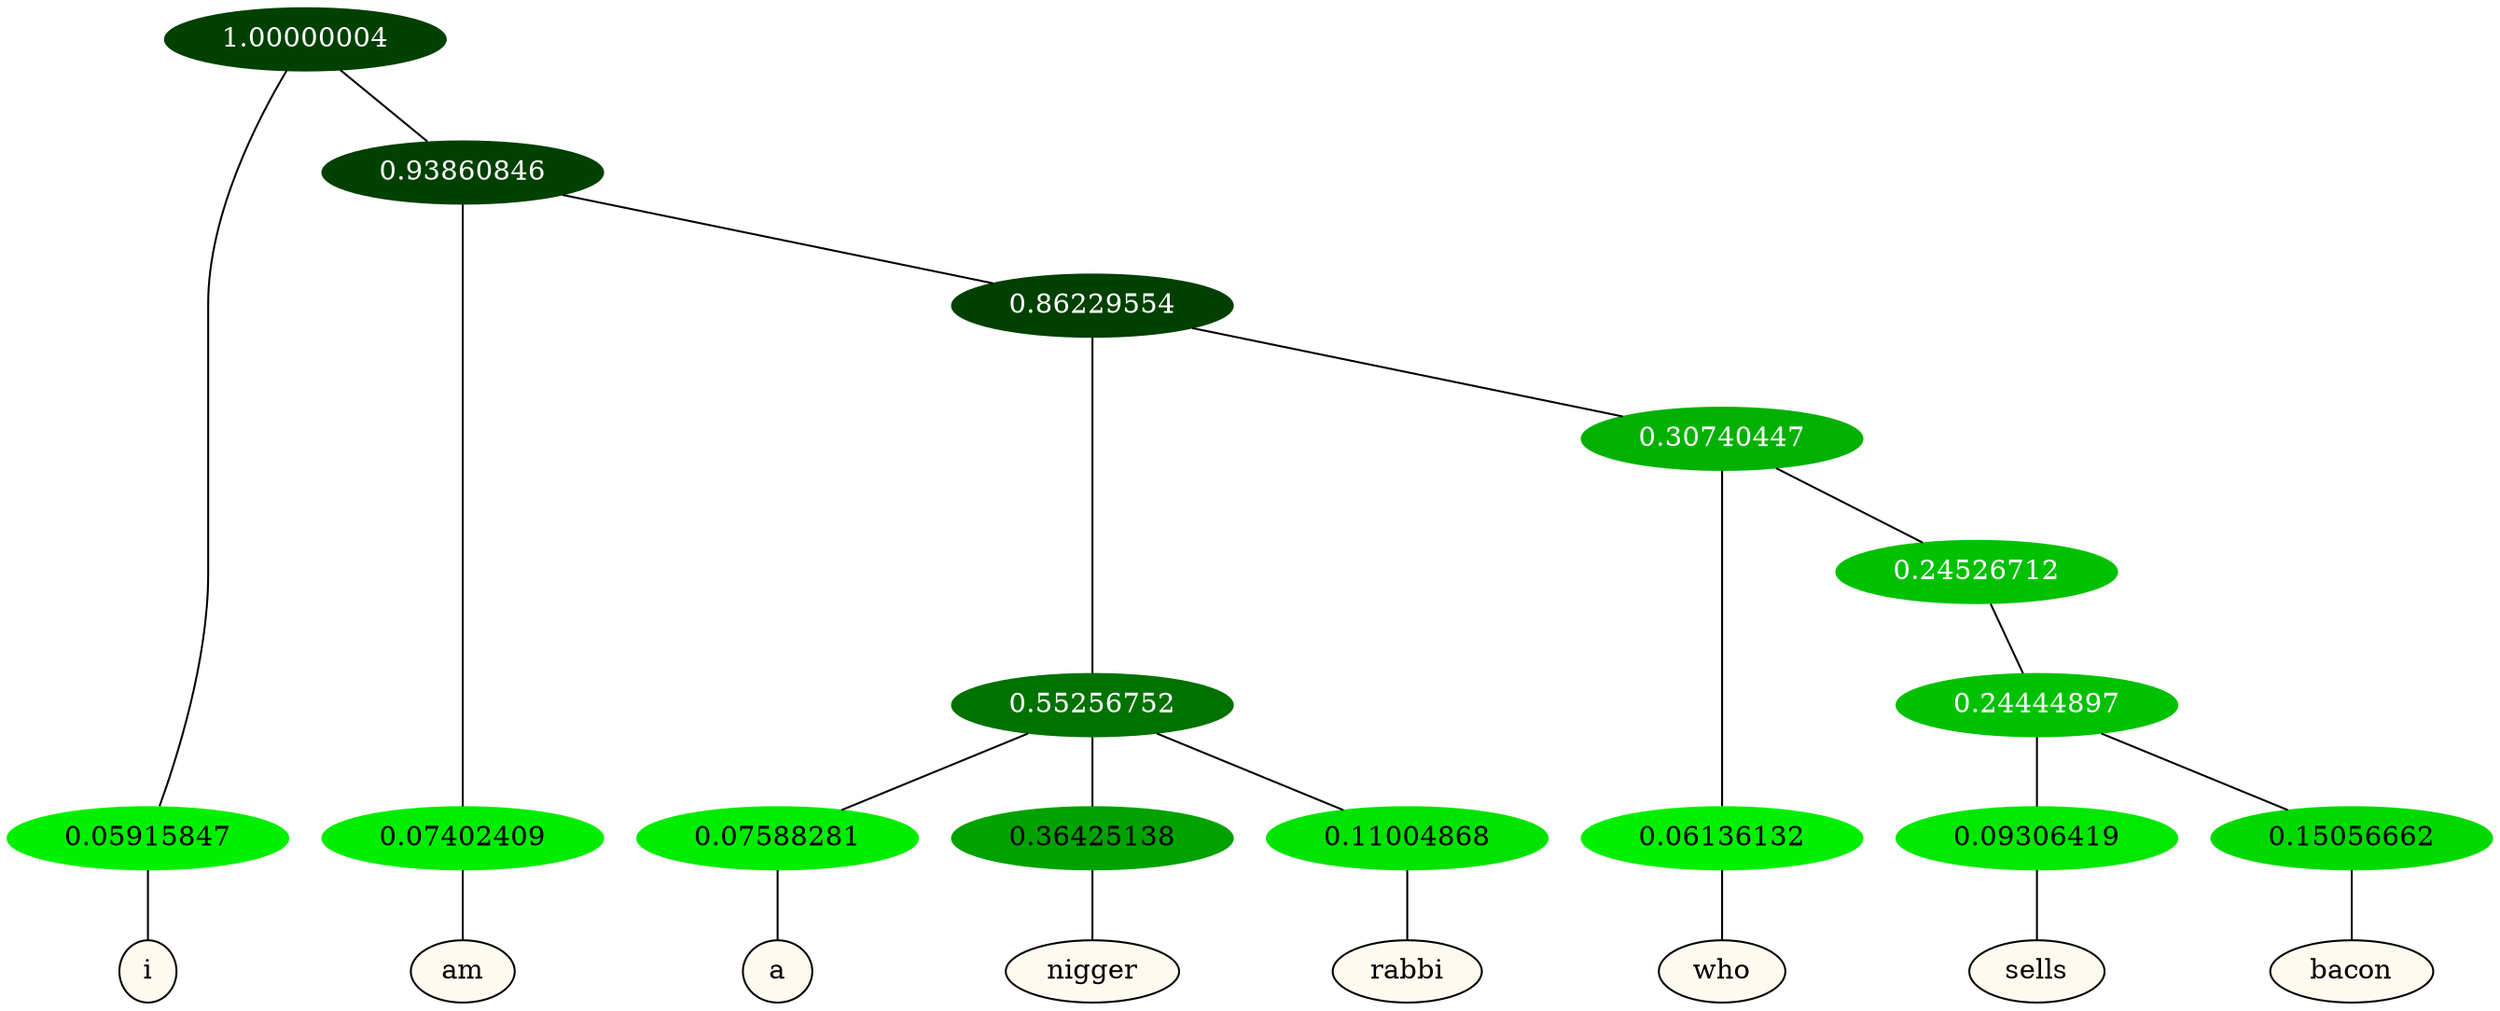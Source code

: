 graph {
	node [format=png height=0.15 nodesep=0.001 ordering=out overlap=prism overlap_scaling=0.01 ranksep=0.001 ratio=0.2 style=filled width=0.15]
	{
		rank=same
		a_w_1 [label=i color=black fillcolor=floralwhite style="filled,solid"]
		a_w_3 [label=am color=black fillcolor=floralwhite style="filled,solid"]
		a_w_7 [label=a color=black fillcolor=floralwhite style="filled,solid"]
		a_w_8 [label=nigger color=black fillcolor=floralwhite style="filled,solid"]
		a_w_9 [label=rabbi color=black fillcolor=floralwhite style="filled,solid"]
		a_w_10 [label=who color=black fillcolor=floralwhite style="filled,solid"]
		a_w_13 [label=sells color=black fillcolor=floralwhite style="filled,solid"]
		a_w_14 [label=bacon color=black fillcolor=floralwhite style="filled,solid"]
	}
	a_n_1 -- a_w_1
	a_n_3 -- a_w_3
	a_n_7 -- a_w_7
	a_n_8 -- a_w_8
	a_n_9 -- a_w_9
	a_n_10 -- a_w_10
	a_n_13 -- a_w_13
	a_n_14 -- a_w_14
	{
		rank=same
		a_n_1 [label=0.05915847 color="0.334 1.000 0.941" fontcolor=black]
		a_n_3 [label=0.07402409 color="0.334 1.000 0.926" fontcolor=black]
		a_n_7 [label=0.07588281 color="0.334 1.000 0.924" fontcolor=black]
		a_n_8 [label=0.36425138 color="0.334 1.000 0.636" fontcolor=black]
		a_n_9 [label=0.11004868 color="0.334 1.000 0.890" fontcolor=black]
		a_n_10 [label=0.06136132 color="0.334 1.000 0.939" fontcolor=black]
		a_n_13 [label=0.09306419 color="0.334 1.000 0.907" fontcolor=black]
		a_n_14 [label=0.15056662 color="0.334 1.000 0.849" fontcolor=black]
	}
	a_n_0 [label=1.00000004 color="0.334 1.000 0.250" fontcolor=grey99]
	a_n_0 -- a_n_1
	a_n_2 [label=0.93860846 color="0.334 1.000 0.250" fontcolor=grey99]
	a_n_0 -- a_n_2
	a_n_2 -- a_n_3
	a_n_4 [label=0.86229554 color="0.334 1.000 0.250" fontcolor=grey99]
	a_n_2 -- a_n_4
	a_n_5 [label=0.55256752 color="0.334 1.000 0.447" fontcolor=grey99]
	a_n_4 -- a_n_5
	a_n_6 [label=0.30740447 color="0.334 1.000 0.693" fontcolor=grey99]
	a_n_4 -- a_n_6
	a_n_5 -- a_n_7
	a_n_5 -- a_n_8
	a_n_5 -- a_n_9
	a_n_6 -- a_n_10
	a_n_11 [label=0.24526712 color="0.334 1.000 0.755" fontcolor=grey99]
	a_n_6 -- a_n_11
	a_n_12 [label=0.24444897 color="0.334 1.000 0.756" fontcolor=grey99]
	a_n_11 -- a_n_12
	a_n_12 -- a_n_13
	a_n_12 -- a_n_14
}
